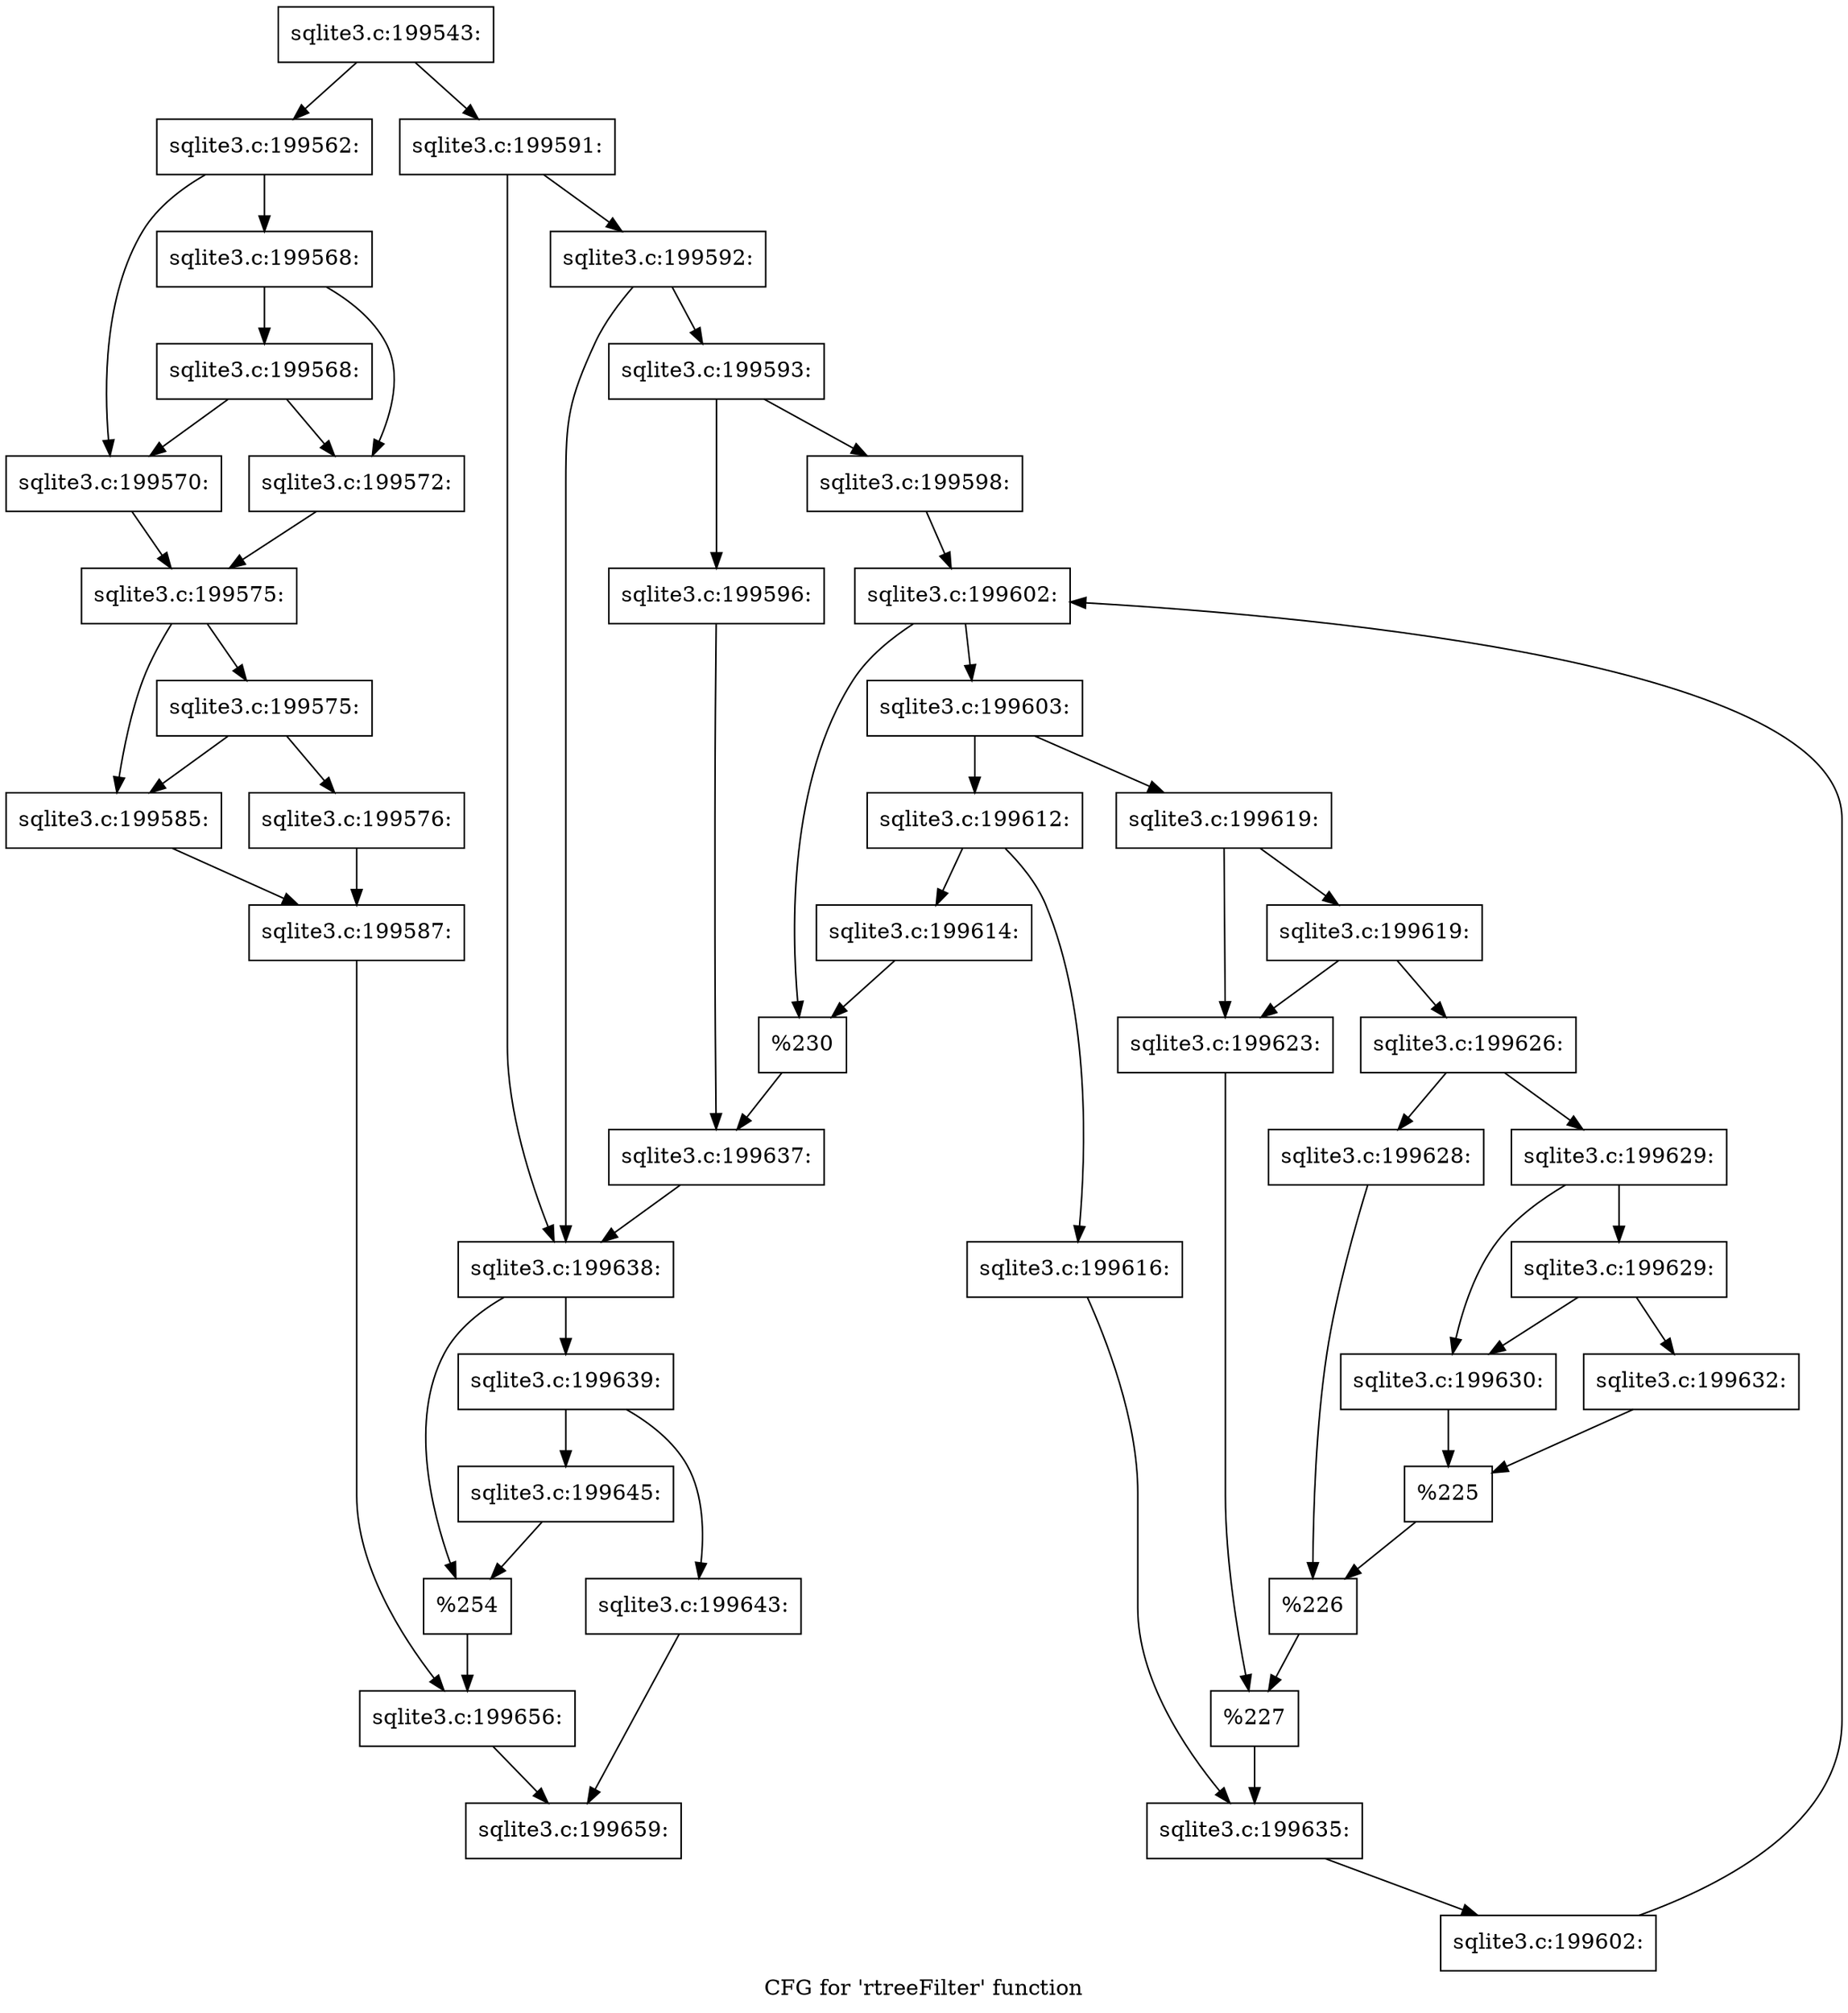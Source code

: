 digraph "CFG for 'rtreeFilter' function" {
	label="CFG for 'rtreeFilter' function";

	Node0x55c0fb4e75c0 [shape=record,label="{sqlite3.c:199543:}"];
	Node0x55c0fb4e75c0 -> Node0x55c0f6e09a00;
	Node0x55c0fb4e75c0 -> Node0x55c0fb4ed210;
	Node0x55c0f6e09a00 [shape=record,label="{sqlite3.c:199562:}"];
	Node0x55c0f6e09a00 -> Node0x55c0fb4ee7b0;
	Node0x55c0f6e09a00 -> Node0x55c0fb4ee8a0;
	Node0x55c0fb4ee8a0 [shape=record,label="{sqlite3.c:199568:}"];
	Node0x55c0fb4ee8a0 -> Node0x55c0fb4eebd0;
	Node0x55c0fb4ee8a0 -> Node0x55c0fb4ee850;
	Node0x55c0fb4eebd0 [shape=record,label="{sqlite3.c:199568:}"];
	Node0x55c0fb4eebd0 -> Node0x55c0fb4ee7b0;
	Node0x55c0fb4eebd0 -> Node0x55c0fb4ee850;
	Node0x55c0fb4ee7b0 [shape=record,label="{sqlite3.c:199570:}"];
	Node0x55c0fb4ee7b0 -> Node0x55c0fb4ee800;
	Node0x55c0fb4ee850 [shape=record,label="{sqlite3.c:199572:}"];
	Node0x55c0fb4ee850 -> Node0x55c0fb4ee800;
	Node0x55c0fb4ee800 [shape=record,label="{sqlite3.c:199575:}"];
	Node0x55c0fb4ee800 -> Node0x55c0fb4f0380;
	Node0x55c0fb4ee800 -> Node0x55c0fb4f0330;
	Node0x55c0fb4f0380 [shape=record,label="{sqlite3.c:199575:}"];
	Node0x55c0fb4f0380 -> Node0x55c0f6e931d0;
	Node0x55c0fb4f0380 -> Node0x55c0fb4f0330;
	Node0x55c0f6e931d0 [shape=record,label="{sqlite3.c:199576:}"];
	Node0x55c0f6e931d0 -> Node0x55c0fb4efbb0;
	Node0x55c0fb4f0330 [shape=record,label="{sqlite3.c:199585:}"];
	Node0x55c0fb4f0330 -> Node0x55c0fb4efbb0;
	Node0x55c0fb4efbb0 [shape=record,label="{sqlite3.c:199587:}"];
	Node0x55c0fb4efbb0 -> Node0x55c0fb4ecd60;
	Node0x55c0fb4ed210 [shape=record,label="{sqlite3.c:199591:}"];
	Node0x55c0fb4ed210 -> Node0x55c0f6e929b0;
	Node0x55c0fb4ed210 -> Node0x55c0fb4f0cd0;
	Node0x55c0f6e929b0 [shape=record,label="{sqlite3.c:199592:}"];
	Node0x55c0f6e929b0 -> Node0x55c0f6e09630;
	Node0x55c0f6e929b0 -> Node0x55c0fb4f0cd0;
	Node0x55c0f6e09630 [shape=record,label="{sqlite3.c:199593:}"];
	Node0x55c0f6e09630 -> Node0x55c0fb4f3920;
	Node0x55c0f6e09630 -> Node0x55c0f6e92ff0;
	Node0x55c0f6e92ff0 [shape=record,label="{sqlite3.c:199596:}"];
	Node0x55c0f6e92ff0 -> Node0x55c0fb4f38d0;
	Node0x55c0fb4f3920 [shape=record,label="{sqlite3.c:199598:}"];
	Node0x55c0fb4f3920 -> Node0x55c0fb4f4e40;
	Node0x55c0fb4f4e40 [shape=record,label="{sqlite3.c:199602:}"];
	Node0x55c0fb4f4e40 -> Node0x55c0fb4f5060;
	Node0x55c0fb4f4e40 -> Node0x55c0fb4f4c90;
	Node0x55c0fb4f5060 [shape=record,label="{sqlite3.c:199603:}"];
	Node0x55c0fb4f5060 -> Node0x55c0fb4f71a0;
	Node0x55c0fb4f5060 -> Node0x55c0fb4f7240;
	Node0x55c0fb4f71a0 [shape=record,label="{sqlite3.c:199612:}"];
	Node0x55c0fb4f71a0 -> Node0x55c0f6e936f0;
	Node0x55c0fb4f71a0 -> Node0x55c0fb4f7e50;
	Node0x55c0f6e936f0 [shape=record,label="{sqlite3.c:199614:}"];
	Node0x55c0f6e936f0 -> Node0x55c0fb4f4c90;
	Node0x55c0fb4f7e50 [shape=record,label="{sqlite3.c:199616:}"];
	Node0x55c0fb4f7e50 -> Node0x55c0fb4f71f0;
	Node0x55c0fb4f7240 [shape=record,label="{sqlite3.c:199619:}"];
	Node0x55c0fb4f7240 -> Node0x55c0fb4f9630;
	Node0x55c0fb4f7240 -> Node0x55c0fb4f9720;
	Node0x55c0fb4f9720 [shape=record,label="{sqlite3.c:199619:}"];
	Node0x55c0fb4f9720 -> Node0x55c0fb4f9630;
	Node0x55c0fb4f9720 -> Node0x55c0fb4f96d0;
	Node0x55c0fb4f9630 [shape=record,label="{sqlite3.c:199623:}"];
	Node0x55c0fb4f9630 -> Node0x55c0fb4f9680;
	Node0x55c0fb4f96d0 [shape=record,label="{sqlite3.c:199626:}"];
	Node0x55c0fb4f96d0 -> Node0x55c0fb4fa810;
	Node0x55c0fb4f96d0 -> Node0x55c0fb4fa8b0;
	Node0x55c0fb4fa810 [shape=record,label="{sqlite3.c:199628:}"];
	Node0x55c0fb4fa810 -> Node0x55c0fb4fa860;
	Node0x55c0fb4fa8b0 [shape=record,label="{sqlite3.c:199629:}"];
	Node0x55c0fb4fa8b0 -> Node0x55c0fb4fafa0;
	Node0x55c0fb4fa8b0 -> Node0x55c0fb4fb090;
	Node0x55c0fb4fb090 [shape=record,label="{sqlite3.c:199629:}"];
	Node0x55c0fb4fb090 -> Node0x55c0fb4fafa0;
	Node0x55c0fb4fb090 -> Node0x55c0fb4fb040;
	Node0x55c0fb4fafa0 [shape=record,label="{sqlite3.c:199630:}"];
	Node0x55c0fb4fafa0 -> Node0x55c0fb4faff0;
	Node0x55c0fb4fb040 [shape=record,label="{sqlite3.c:199632:}"];
	Node0x55c0fb4fb040 -> Node0x55c0fb4faff0;
	Node0x55c0fb4faff0 [shape=record,label="{%225}"];
	Node0x55c0fb4faff0 -> Node0x55c0fb4fa860;
	Node0x55c0fb4fa860 [shape=record,label="{%226}"];
	Node0x55c0fb4fa860 -> Node0x55c0fb4f9680;
	Node0x55c0fb4f9680 [shape=record,label="{%227}"];
	Node0x55c0fb4f9680 -> Node0x55c0fb4f71f0;
	Node0x55c0fb4f71f0 [shape=record,label="{sqlite3.c:199635:}"];
	Node0x55c0fb4f71f0 -> Node0x55c0fb4f4fd0;
	Node0x55c0fb4f4fd0 [shape=record,label="{sqlite3.c:199602:}"];
	Node0x55c0fb4f4fd0 -> Node0x55c0fb4f4e40;
	Node0x55c0fb4f4c90 [shape=record,label="{%230}"];
	Node0x55c0fb4f4c90 -> Node0x55c0fb4f38d0;
	Node0x55c0fb4f38d0 [shape=record,label="{sqlite3.c:199637:}"];
	Node0x55c0fb4f38d0 -> Node0x55c0fb4f0cd0;
	Node0x55c0fb4f0cd0 [shape=record,label="{sqlite3.c:199638:}"];
	Node0x55c0fb4f0cd0 -> Node0x55c0fb4fc890;
	Node0x55c0fb4f0cd0 -> Node0x55c0fb4fc8e0;
	Node0x55c0fb4fc890 [shape=record,label="{sqlite3.c:199639:}"];
	Node0x55c0fb4fc890 -> Node0x55c0fb4fd630;
	Node0x55c0fb4fc890 -> Node0x55c0fb4fd680;
	Node0x55c0fb4fd630 [shape=record,label="{sqlite3.c:199643:}"];
	Node0x55c0fb4fd630 -> Node0x55c0fb4e7740;
	Node0x55c0fb4fd680 [shape=record,label="{sqlite3.c:199645:}"];
	Node0x55c0fb4fd680 -> Node0x55c0fb4fc8e0;
	Node0x55c0fb4fc8e0 [shape=record,label="{%254}"];
	Node0x55c0fb4fc8e0 -> Node0x55c0fb4ecd60;
	Node0x55c0fb4ecd60 [shape=record,label="{sqlite3.c:199656:}"];
	Node0x55c0fb4ecd60 -> Node0x55c0fb4e7740;
	Node0x55c0fb4e7740 [shape=record,label="{sqlite3.c:199659:}"];
}

